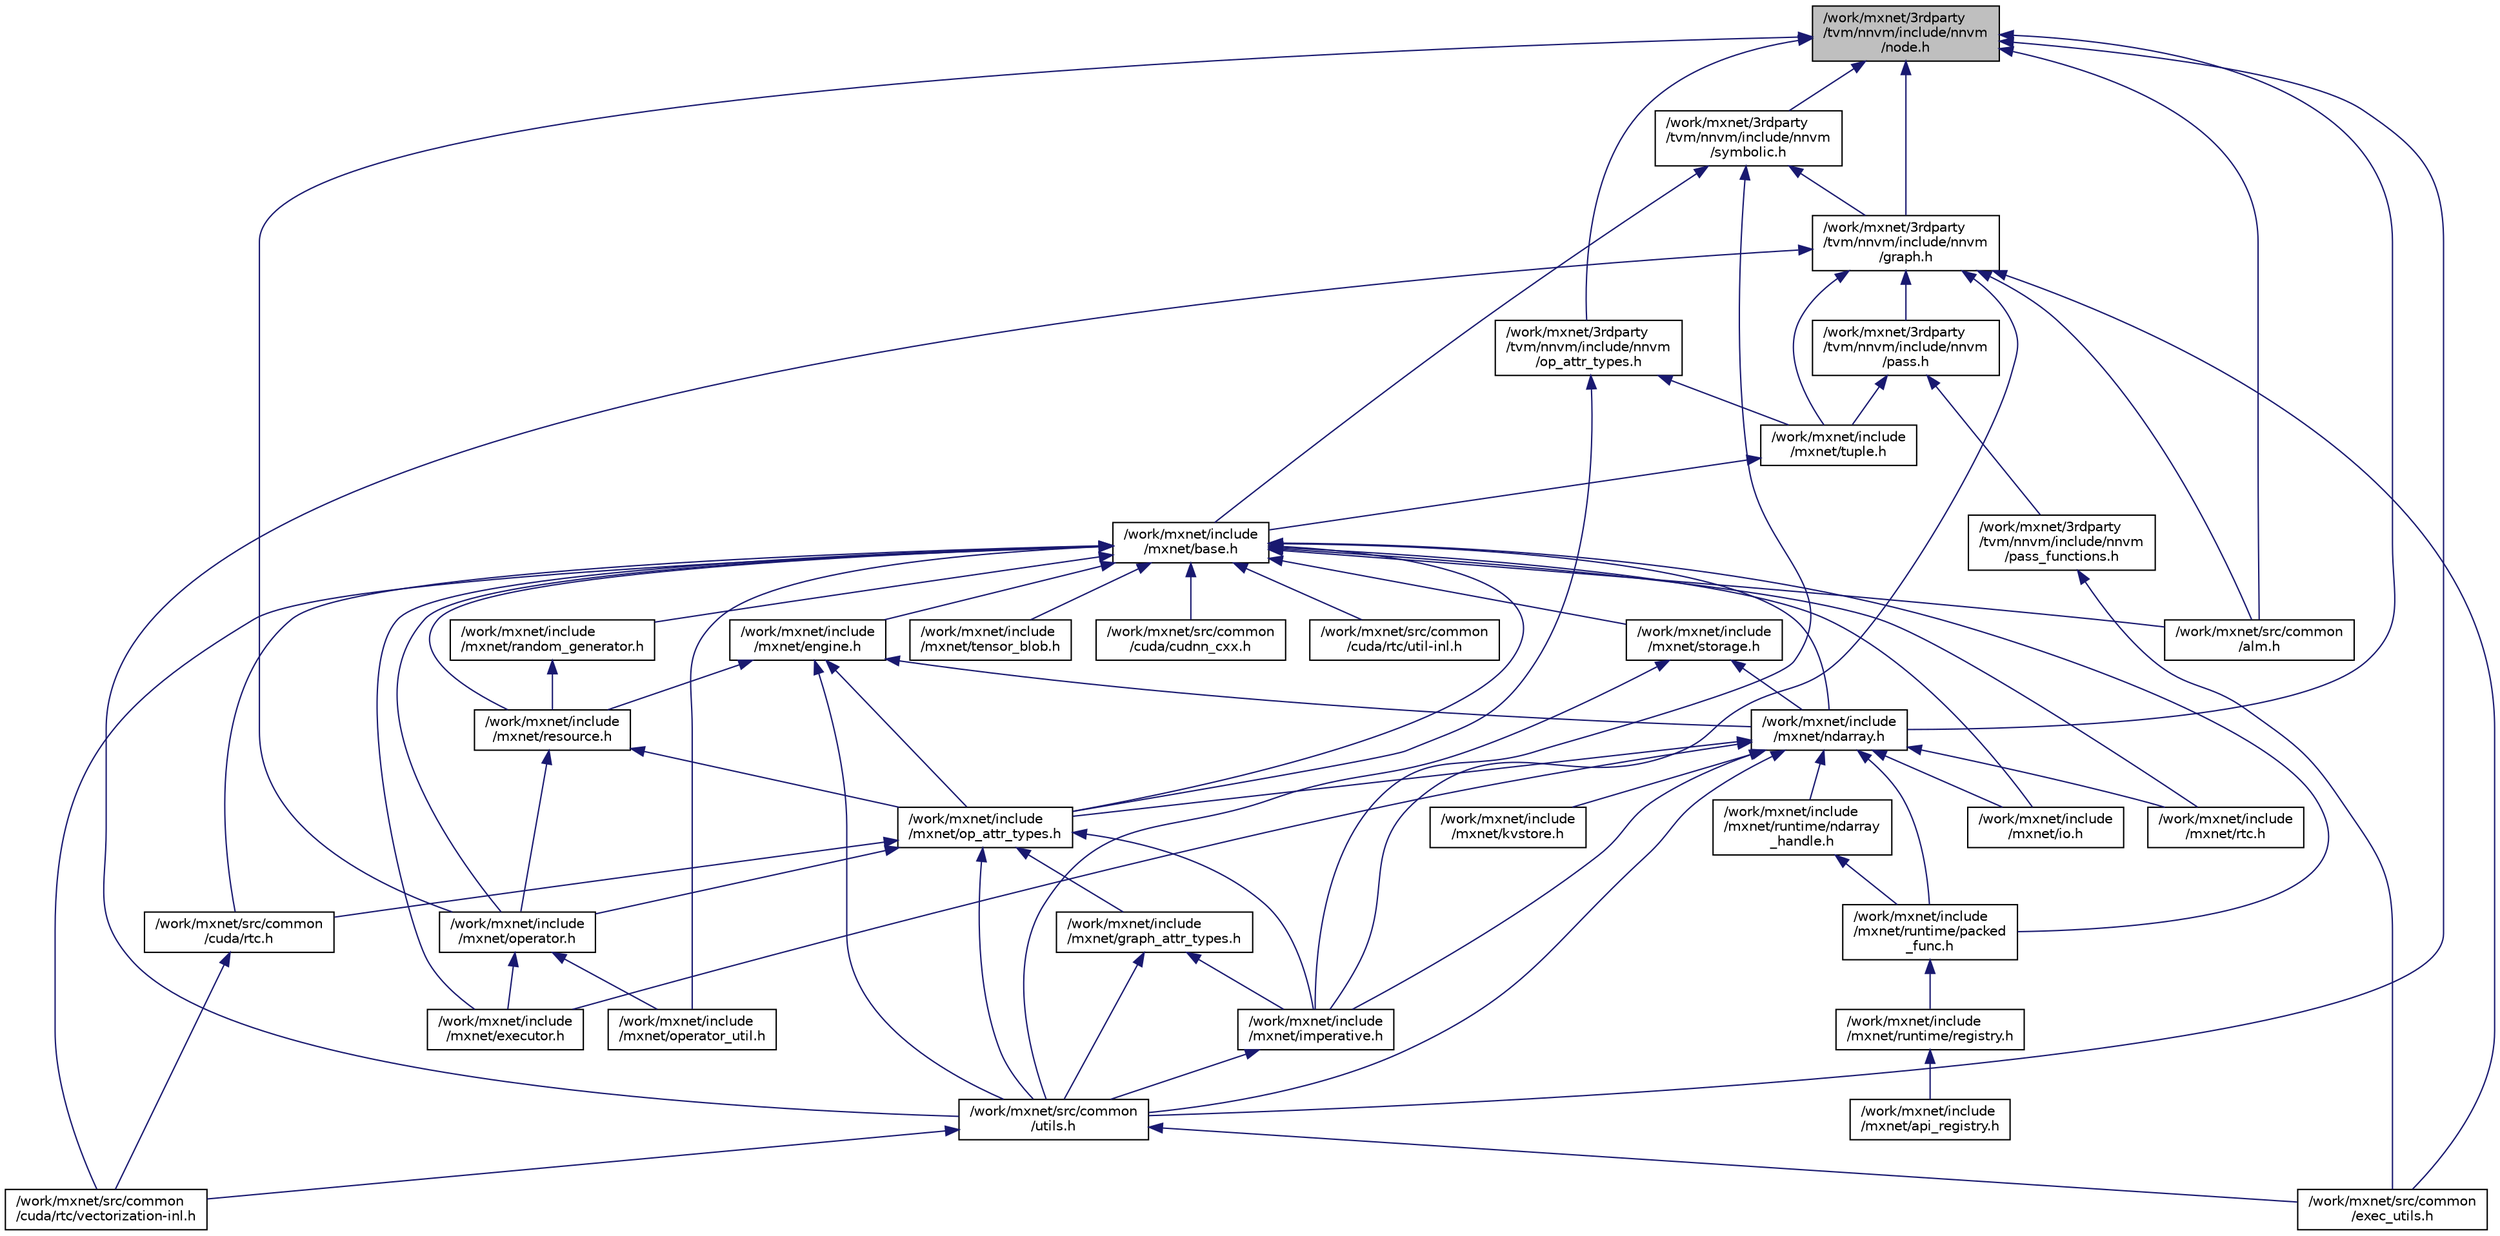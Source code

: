 digraph "/work/mxnet/3rdparty/tvm/nnvm/include/nnvm/node.h"
{
 // LATEX_PDF_SIZE
  edge [fontname="Helvetica",fontsize="10",labelfontname="Helvetica",labelfontsize="10"];
  node [fontname="Helvetica",fontsize="10",shape=record];
  Node1 [label="/work/mxnet/3rdparty\l/tvm/nnvm/include/nnvm\l/node.h",height=0.2,width=0.4,color="black", fillcolor="grey75", style="filled", fontcolor="black",tooltip="Graph node data structure."];
  Node1 -> Node2 [dir="back",color="midnightblue",fontsize="10",style="solid",fontname="Helvetica"];
  Node2 [label="/work/mxnet/include\l/mxnet/ndarray.h",height=0.2,width=0.4,color="black", fillcolor="white", style="filled",URL="$include_2mxnet_2ndarray_8h.html",tooltip="NDArray interface that handles array arithematics."];
  Node2 -> Node3 [dir="back",color="midnightblue",fontsize="10",style="solid",fontname="Helvetica"];
  Node3 [label="/work/mxnet/include\l/mxnet/runtime/packed\l_func.h",height=0.2,width=0.4,color="black", fillcolor="white", style="filled",URL="$packed__func_8h.html",tooltip="Type-erased function used across MXNET API."];
  Node3 -> Node4 [dir="back",color="midnightblue",fontsize="10",style="solid",fontname="Helvetica"];
  Node4 [label="/work/mxnet/include\l/mxnet/runtime/registry.h",height=0.2,width=0.4,color="black", fillcolor="white", style="filled",URL="$include_2mxnet_2runtime_2registry_8h.html",tooltip="This file defines the TVM global function registry."];
  Node4 -> Node5 [dir="back",color="midnightblue",fontsize="10",style="solid",fontname="Helvetica"];
  Node5 [label="/work/mxnet/include\l/mxnet/api_registry.h",height=0.2,width=0.4,color="black", fillcolor="white", style="filled",URL="$api__registry_8h.html",tooltip="This file contains utilities related to the MXNet's global function registry."];
  Node2 -> Node6 [dir="back",color="midnightblue",fontsize="10",style="solid",fontname="Helvetica"];
  Node6 [label="/work/mxnet/include\l/mxnet/executor.h",height=0.2,width=0.4,color="black", fillcolor="white", style="filled",URL="$include_2mxnet_2executor_8h.html",tooltip="Symbolic executor interface of mxnet."];
  Node2 -> Node7 [dir="back",color="midnightblue",fontsize="10",style="solid",fontname="Helvetica"];
  Node7 [label="/work/mxnet/include\l/mxnet/op_attr_types.h",height=0.2,width=0.4,color="black", fillcolor="white", style="filled",URL="$include_2mxnet_2op__attr__types_8h.html",tooltip="Additional operator attributes beside the ones provided by NNVM."];
  Node7 -> Node8 [dir="back",color="midnightblue",fontsize="10",style="solid",fontname="Helvetica"];
  Node8 [label="/work/mxnet/include\l/mxnet/operator.h",height=0.2,width=0.4,color="black", fillcolor="white", style="filled",URL="$include_2mxnet_2operator_8h.html",tooltip="Operator interface of mxnet."];
  Node8 -> Node6 [dir="back",color="midnightblue",fontsize="10",style="solid",fontname="Helvetica"];
  Node8 -> Node9 [dir="back",color="midnightblue",fontsize="10",style="solid",fontname="Helvetica"];
  Node9 [label="/work/mxnet/include\l/mxnet/operator_util.h",height=0.2,width=0.4,color="black", fillcolor="white", style="filled",URL="$operator__util_8h.html",tooltip="Utility functions and registries to help quickly build new operators. [Deprecated] Use the register f..."];
  Node7 -> Node10 [dir="back",color="midnightblue",fontsize="10",style="solid",fontname="Helvetica"];
  Node10 [label="/work/mxnet/include\l/mxnet/graph_attr_types.h",height=0.2,width=0.4,color="black", fillcolor="white", style="filled",URL="$include_2mxnet_2graph__attr__types_8h.html",tooltip="Data structures that can appear in graph attributes."];
  Node10 -> Node11 [dir="back",color="midnightblue",fontsize="10",style="solid",fontname="Helvetica"];
  Node11 [label="/work/mxnet/include\l/mxnet/imperative.h",height=0.2,width=0.4,color="black", fillcolor="white", style="filled",URL="$imperative_8h.html",tooltip=" "];
  Node11 -> Node12 [dir="back",color="midnightblue",fontsize="10",style="solid",fontname="Helvetica"];
  Node12 [label="/work/mxnet/src/common\l/utils.h",height=0.2,width=0.4,color="black", fillcolor="white", style="filled",URL="$utils_8h.html",tooltip="Basic utilility functions."];
  Node12 -> Node13 [dir="back",color="midnightblue",fontsize="10",style="solid",fontname="Helvetica"];
  Node13 [label="/work/mxnet/src/common\l/cuda/rtc/vectorization-inl.h",height=0.2,width=0.4,color="black", fillcolor="white", style="filled",URL="$vectorization-inl_8h.html",tooltip=" "];
  Node12 -> Node14 [dir="back",color="midnightblue",fontsize="10",style="solid",fontname="Helvetica"];
  Node14 [label="/work/mxnet/src/common\l/exec_utils.h",height=0.2,width=0.4,color="black", fillcolor="white", style="filled",URL="$exec__utils_8h.html",tooltip="Common utility functions for executors."];
  Node10 -> Node12 [dir="back",color="midnightblue",fontsize="10",style="solid",fontname="Helvetica"];
  Node7 -> Node11 [dir="back",color="midnightblue",fontsize="10",style="solid",fontname="Helvetica"];
  Node7 -> Node15 [dir="back",color="midnightblue",fontsize="10",style="solid",fontname="Helvetica"];
  Node15 [label="/work/mxnet/src/common\l/cuda/rtc.h",height=0.2,width=0.4,color="black", fillcolor="white", style="filled",URL="$src_2common_2cuda_2rtc_8h.html",tooltip=" "];
  Node15 -> Node13 [dir="back",color="midnightblue",fontsize="10",style="solid",fontname="Helvetica"];
  Node7 -> Node12 [dir="back",color="midnightblue",fontsize="10",style="solid",fontname="Helvetica"];
  Node2 -> Node11 [dir="back",color="midnightblue",fontsize="10",style="solid",fontname="Helvetica"];
  Node2 -> Node16 [dir="back",color="midnightblue",fontsize="10",style="solid",fontname="Helvetica"];
  Node16 [label="/work/mxnet/include\l/mxnet/io.h",height=0.2,width=0.4,color="black", fillcolor="white", style="filled",URL="$include_2mxnet_2io_8h.html",tooltip="mxnet io data structure and data iterator"];
  Node2 -> Node17 [dir="back",color="midnightblue",fontsize="10",style="solid",fontname="Helvetica"];
  Node17 [label="/work/mxnet/include\l/mxnet/kvstore.h",height=0.2,width=0.4,color="black", fillcolor="white", style="filled",URL="$include_2mxnet_2kvstore_8h.html",tooltip="key-value store interface for mxnet"];
  Node2 -> Node18 [dir="back",color="midnightblue",fontsize="10",style="solid",fontname="Helvetica"];
  Node18 [label="/work/mxnet/include\l/mxnet/rtc.h",height=0.2,width=0.4,color="black", fillcolor="white", style="filled",URL="$include_2mxnet_2rtc_8h.html",tooltip=" "];
  Node2 -> Node19 [dir="back",color="midnightblue",fontsize="10",style="solid",fontname="Helvetica"];
  Node19 [label="/work/mxnet/include\l/mxnet/runtime/ndarray\l_handle.h",height=0.2,width=0.4,color="black", fillcolor="white", style="filled",URL="$ndarray__handle_8h.html",tooltip="NDArray handle types."];
  Node19 -> Node3 [dir="back",color="midnightblue",fontsize="10",style="solid",fontname="Helvetica"];
  Node2 -> Node12 [dir="back",color="midnightblue",fontsize="10",style="solid",fontname="Helvetica"];
  Node1 -> Node8 [dir="back",color="midnightblue",fontsize="10",style="solid",fontname="Helvetica"];
  Node1 -> Node20 [dir="back",color="midnightblue",fontsize="10",style="solid",fontname="Helvetica"];
  Node20 [label="/work/mxnet/3rdparty\l/tvm/nnvm/include/nnvm\l/graph.h",height=0.2,width=0.4,color="black", fillcolor="white", style="filled",URL="$graph_8h.html",tooltip="Configuation of nnvm as well as basic data structure."];
  Node20 -> Node21 [dir="back",color="midnightblue",fontsize="10",style="solid",fontname="Helvetica"];
  Node21 [label="/work/mxnet/include\l/mxnet/tuple.h",height=0.2,width=0.4,color="black", fillcolor="white", style="filled",URL="$include_2mxnet_2tuple_8h.html",tooltip="Data structure Tuple and TShape to store dynamic sized shapes."];
  Node21 -> Node22 [dir="back",color="midnightblue",fontsize="10",style="solid",fontname="Helvetica"];
  Node22 [label="/work/mxnet/include\l/mxnet/base.h",height=0.2,width=0.4,color="black", fillcolor="white", style="filled",URL="$include_2mxnet_2base_8h.html",tooltip="configuration of MXNet as well as basic data structure."];
  Node22 -> Node3 [dir="back",color="midnightblue",fontsize="10",style="solid",fontname="Helvetica"];
  Node22 -> Node23 [dir="back",color="midnightblue",fontsize="10",style="solid",fontname="Helvetica"];
  Node23 [label="/work/mxnet/include\l/mxnet/engine.h",height=0.2,width=0.4,color="black", fillcolor="white", style="filled",URL="$engine_8h.html",tooltip="Engine that schedules all the operations according to dependency."];
  Node23 -> Node2 [dir="back",color="midnightblue",fontsize="10",style="solid",fontname="Helvetica"];
  Node23 -> Node24 [dir="back",color="midnightblue",fontsize="10",style="solid",fontname="Helvetica"];
  Node24 [label="/work/mxnet/include\l/mxnet/resource.h",height=0.2,width=0.4,color="black", fillcolor="white", style="filled",URL="$resource_8h.html",tooltip="Global resource allocation handling."];
  Node24 -> Node8 [dir="back",color="midnightblue",fontsize="10",style="solid",fontname="Helvetica"];
  Node24 -> Node7 [dir="back",color="midnightblue",fontsize="10",style="solid",fontname="Helvetica"];
  Node23 -> Node7 [dir="back",color="midnightblue",fontsize="10",style="solid",fontname="Helvetica"];
  Node23 -> Node12 [dir="back",color="midnightblue",fontsize="10",style="solid",fontname="Helvetica"];
  Node22 -> Node6 [dir="back",color="midnightblue",fontsize="10",style="solid",fontname="Helvetica"];
  Node22 -> Node2 [dir="back",color="midnightblue",fontsize="10",style="solid",fontname="Helvetica"];
  Node22 -> Node25 [dir="back",color="midnightblue",fontsize="10",style="solid",fontname="Helvetica"];
  Node25 [label="/work/mxnet/include\l/mxnet/storage.h",height=0.2,width=0.4,color="black", fillcolor="white", style="filled",URL="$storage_8h.html",tooltip="Storage manager across multiple devices."];
  Node25 -> Node2 [dir="back",color="midnightblue",fontsize="10",style="solid",fontname="Helvetica"];
  Node25 -> Node12 [dir="back",color="midnightblue",fontsize="10",style="solid",fontname="Helvetica"];
  Node22 -> Node8 [dir="back",color="midnightblue",fontsize="10",style="solid",fontname="Helvetica"];
  Node22 -> Node24 [dir="back",color="midnightblue",fontsize="10",style="solid",fontname="Helvetica"];
  Node22 -> Node26 [dir="back",color="midnightblue",fontsize="10",style="solid",fontname="Helvetica"];
  Node26 [label="/work/mxnet/include\l/mxnet/random_generator.h",height=0.2,width=0.4,color="black", fillcolor="white", style="filled",URL="$random__generator_8h.html",tooltip="Parallel random number generator."];
  Node26 -> Node24 [dir="back",color="midnightblue",fontsize="10",style="solid",fontname="Helvetica"];
  Node22 -> Node7 [dir="back",color="midnightblue",fontsize="10",style="solid",fontname="Helvetica"];
  Node22 -> Node16 [dir="back",color="midnightblue",fontsize="10",style="solid",fontname="Helvetica"];
  Node22 -> Node9 [dir="back",color="midnightblue",fontsize="10",style="solid",fontname="Helvetica"];
  Node22 -> Node18 [dir="back",color="midnightblue",fontsize="10",style="solid",fontname="Helvetica"];
  Node22 -> Node27 [dir="back",color="midnightblue",fontsize="10",style="solid",fontname="Helvetica"];
  Node27 [label="/work/mxnet/include\l/mxnet/tensor_blob.h",height=0.2,width=0.4,color="black", fillcolor="white", style="filled",URL="$tensor__blob_8h.html",tooltip="TBlob class that holds common representation of arbirary dimension tensor, can be used to transformed..."];
  Node22 -> Node28 [dir="back",color="midnightblue",fontsize="10",style="solid",fontname="Helvetica"];
  Node28 [label="/work/mxnet/src/common\l/alm.h",height=0.2,width=0.4,color="black", fillcolor="white", style="filled",URL="$alm_8h.html",tooltip="Automatic Layout Manager."];
  Node22 -> Node29 [dir="back",color="midnightblue",fontsize="10",style="solid",fontname="Helvetica"];
  Node29 [label="/work/mxnet/src/common\l/cuda/cudnn_cxx.h",height=0.2,width=0.4,color="black", fillcolor="white", style="filled",URL="$cudnn__cxx_8h.html",tooltip="Convenience utilities to make coding against cuDNN v8 API less verbose."];
  Node22 -> Node30 [dir="back",color="midnightblue",fontsize="10",style="solid",fontname="Helvetica"];
  Node30 [label="/work/mxnet/src/common\l/cuda/rtc/util-inl.h",height=0.2,width=0.4,color="black", fillcolor="white", style="filled",URL="$util-inl_8h.html",tooltip=" "];
  Node22 -> Node13 [dir="back",color="midnightblue",fontsize="10",style="solid",fontname="Helvetica"];
  Node22 -> Node15 [dir="back",color="midnightblue",fontsize="10",style="solid",fontname="Helvetica"];
  Node20 -> Node11 [dir="back",color="midnightblue",fontsize="10",style="solid",fontname="Helvetica"];
  Node20 -> Node31 [dir="back",color="midnightblue",fontsize="10",style="solid",fontname="Helvetica"];
  Node31 [label="/work/mxnet/3rdparty\l/tvm/nnvm/include/nnvm\l/pass.h",height=0.2,width=0.4,color="black", fillcolor="white", style="filled",URL="$pass_8h.html",tooltip="Pass that can be applied to a graph."];
  Node31 -> Node21 [dir="back",color="midnightblue",fontsize="10",style="solid",fontname="Helvetica"];
  Node31 -> Node32 [dir="back",color="midnightblue",fontsize="10",style="solid",fontname="Helvetica"];
  Node32 [label="/work/mxnet/3rdparty\l/tvm/nnvm/include/nnvm\l/pass_functions.h",height=0.2,width=0.4,color="black", fillcolor="white", style="filled",URL="$pass__functions_8h.html",tooltip="Pass functions that simply redirect the calls to ApplyPass."];
  Node32 -> Node14 [dir="back",color="midnightblue",fontsize="10",style="solid",fontname="Helvetica"];
  Node20 -> Node28 [dir="back",color="midnightblue",fontsize="10",style="solid",fontname="Helvetica"];
  Node20 -> Node12 [dir="back",color="midnightblue",fontsize="10",style="solid",fontname="Helvetica"];
  Node20 -> Node14 [dir="back",color="midnightblue",fontsize="10",style="solid",fontname="Helvetica"];
  Node1 -> Node33 [dir="back",color="midnightblue",fontsize="10",style="solid",fontname="Helvetica"];
  Node33 [label="/work/mxnet/3rdparty\l/tvm/nnvm/include/nnvm\l/symbolic.h",height=0.2,width=0.4,color="black", fillcolor="white", style="filled",URL="$symbolic_8h.html",tooltip="Symbolic graph construction API."];
  Node33 -> Node22 [dir="back",color="midnightblue",fontsize="10",style="solid",fontname="Helvetica"];
  Node33 -> Node11 [dir="back",color="midnightblue",fontsize="10",style="solid",fontname="Helvetica"];
  Node33 -> Node20 [dir="back",color="midnightblue",fontsize="10",style="solid",fontname="Helvetica"];
  Node1 -> Node34 [dir="back",color="midnightblue",fontsize="10",style="solid",fontname="Helvetica"];
  Node34 [label="/work/mxnet/3rdparty\l/tvm/nnvm/include/nnvm\l/op_attr_types.h",height=0.2,width=0.4,color="black", fillcolor="white", style="filled",URL="$3rdparty_2tvm_2nnvm_2include_2nnvm_2op__attr__types_8h.html",tooltip="Data structures that can appear in operator attributes."];
  Node34 -> Node21 [dir="back",color="midnightblue",fontsize="10",style="solid",fontname="Helvetica"];
  Node34 -> Node7 [dir="back",color="midnightblue",fontsize="10",style="solid",fontname="Helvetica"];
  Node1 -> Node28 [dir="back",color="midnightblue",fontsize="10",style="solid",fontname="Helvetica"];
  Node1 -> Node12 [dir="back",color="midnightblue",fontsize="10",style="solid",fontname="Helvetica"];
}
